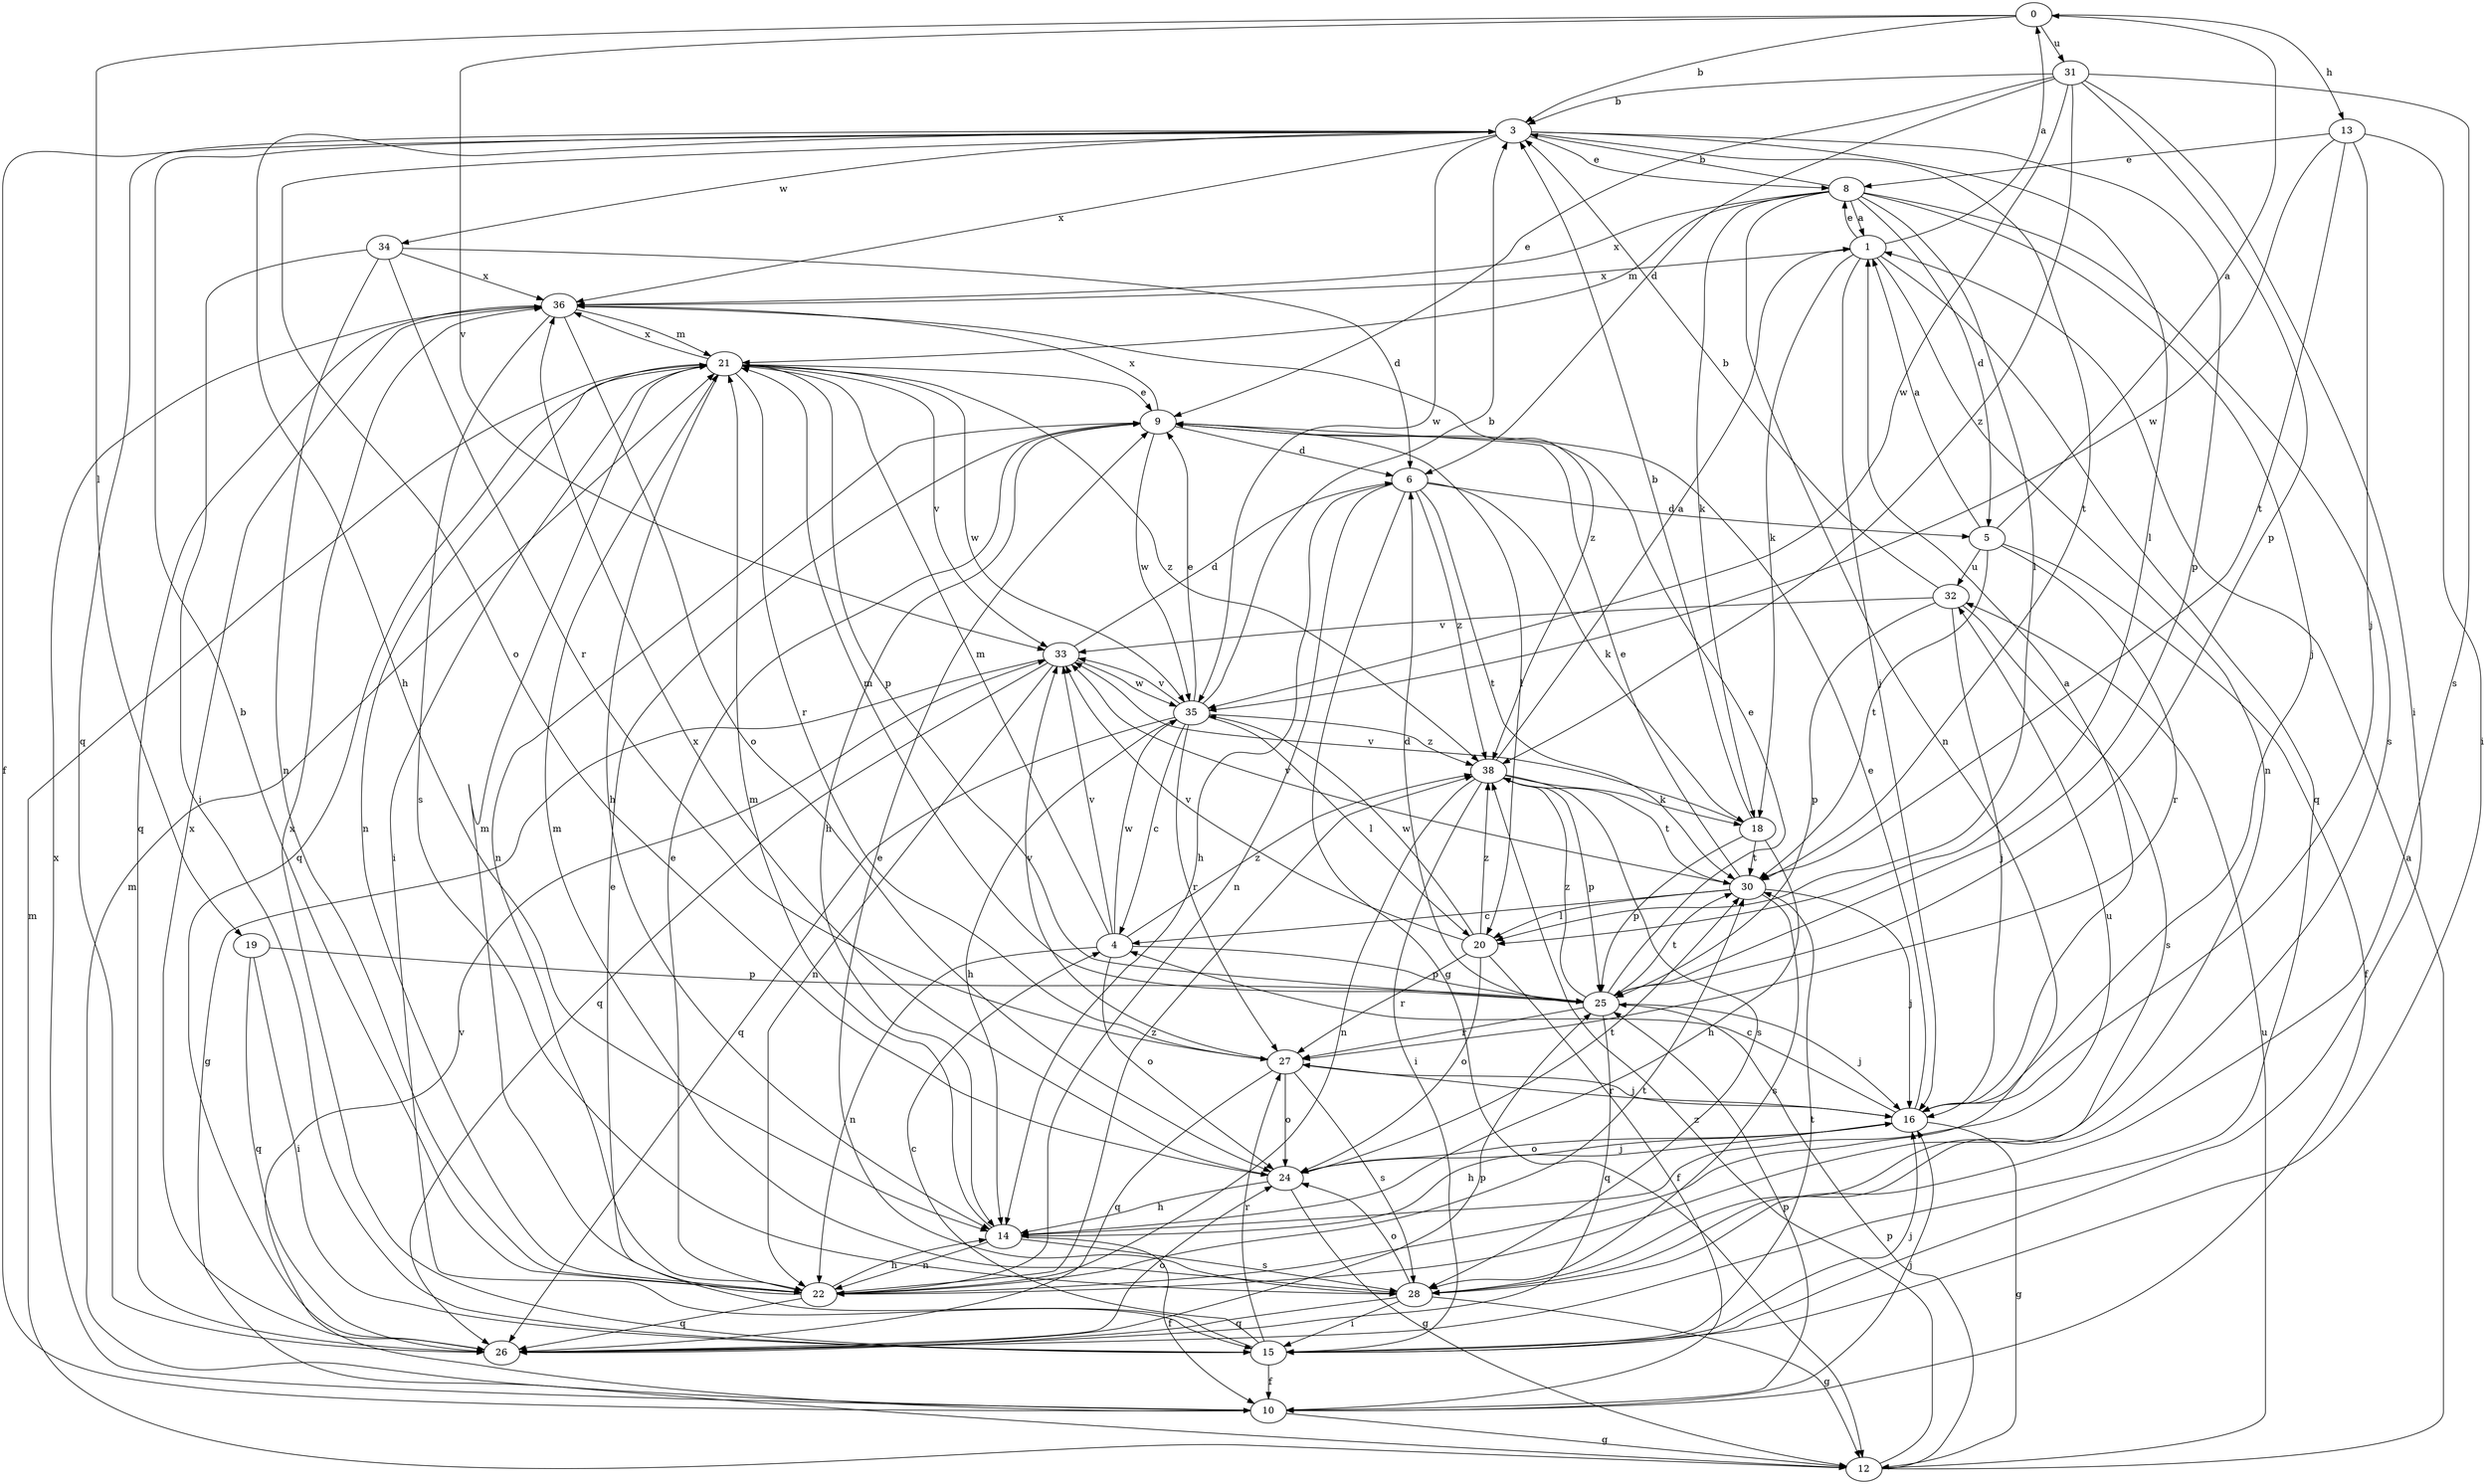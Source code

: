 strict digraph  {
0;
1;
3;
4;
5;
6;
8;
9;
10;
12;
13;
14;
15;
16;
18;
19;
20;
21;
22;
24;
25;
26;
27;
28;
30;
31;
32;
33;
34;
35;
36;
38;
0 -> 3  [label=b];
0 -> 13  [label=h];
0 -> 19  [label=l];
0 -> 31  [label=u];
0 -> 33  [label=v];
1 -> 0  [label=a];
1 -> 8  [label=e];
1 -> 16  [label=j];
1 -> 18  [label=k];
1 -> 22  [label=n];
1 -> 26  [label=q];
1 -> 36  [label=x];
3 -> 8  [label=e];
3 -> 10  [label=f];
3 -> 14  [label=h];
3 -> 20  [label=l];
3 -> 24  [label=o];
3 -> 25  [label=p];
3 -> 26  [label=q];
3 -> 30  [label=t];
3 -> 34  [label=w];
3 -> 35  [label=w];
3 -> 36  [label=x];
4 -> 21  [label=m];
4 -> 22  [label=n];
4 -> 24  [label=o];
4 -> 25  [label=p];
4 -> 33  [label=v];
4 -> 35  [label=w];
4 -> 38  [label=z];
5 -> 0  [label=a];
5 -> 1  [label=a];
5 -> 10  [label=f];
5 -> 27  [label=r];
5 -> 30  [label=t];
5 -> 32  [label=u];
6 -> 5  [label=d];
6 -> 12  [label=g];
6 -> 14  [label=h];
6 -> 18  [label=k];
6 -> 22  [label=n];
6 -> 30  [label=t];
6 -> 38  [label=z];
8 -> 1  [label=a];
8 -> 3  [label=b];
8 -> 5  [label=d];
8 -> 16  [label=j];
8 -> 18  [label=k];
8 -> 20  [label=l];
8 -> 21  [label=m];
8 -> 22  [label=n];
8 -> 28  [label=s];
8 -> 36  [label=x];
9 -> 6  [label=d];
9 -> 14  [label=h];
9 -> 20  [label=l];
9 -> 22  [label=n];
9 -> 35  [label=w];
9 -> 36  [label=x];
10 -> 12  [label=g];
10 -> 16  [label=j];
10 -> 21  [label=m];
10 -> 25  [label=p];
10 -> 33  [label=v];
10 -> 36  [label=x];
12 -> 1  [label=a];
12 -> 21  [label=m];
12 -> 25  [label=p];
12 -> 32  [label=u];
12 -> 38  [label=z];
13 -> 8  [label=e];
13 -> 15  [label=i];
13 -> 16  [label=j];
13 -> 30  [label=t];
13 -> 35  [label=w];
14 -> 10  [label=f];
14 -> 21  [label=m];
14 -> 22  [label=n];
14 -> 28  [label=s];
14 -> 32  [label=u];
15 -> 4  [label=c];
15 -> 9  [label=e];
15 -> 10  [label=f];
15 -> 16  [label=j];
15 -> 27  [label=r];
15 -> 30  [label=t];
15 -> 36  [label=x];
16 -> 1  [label=a];
16 -> 4  [label=c];
16 -> 9  [label=e];
16 -> 12  [label=g];
16 -> 14  [label=h];
16 -> 24  [label=o];
16 -> 27  [label=r];
18 -> 3  [label=b];
18 -> 14  [label=h];
18 -> 25  [label=p];
18 -> 30  [label=t];
18 -> 33  [label=v];
19 -> 15  [label=i];
19 -> 25  [label=p];
19 -> 26  [label=q];
20 -> 10  [label=f];
20 -> 24  [label=o];
20 -> 27  [label=r];
20 -> 33  [label=v];
20 -> 35  [label=w];
20 -> 38  [label=z];
21 -> 9  [label=e];
21 -> 14  [label=h];
21 -> 15  [label=i];
21 -> 22  [label=n];
21 -> 25  [label=p];
21 -> 26  [label=q];
21 -> 27  [label=r];
21 -> 33  [label=v];
21 -> 35  [label=w];
21 -> 36  [label=x];
21 -> 38  [label=z];
22 -> 3  [label=b];
22 -> 9  [label=e];
22 -> 14  [label=h];
22 -> 21  [label=m];
22 -> 26  [label=q];
22 -> 30  [label=t];
22 -> 38  [label=z];
24 -> 12  [label=g];
24 -> 14  [label=h];
24 -> 16  [label=j];
24 -> 30  [label=t];
24 -> 36  [label=x];
25 -> 6  [label=d];
25 -> 9  [label=e];
25 -> 16  [label=j];
25 -> 21  [label=m];
25 -> 26  [label=q];
25 -> 27  [label=r];
25 -> 30  [label=t];
25 -> 38  [label=z];
26 -> 24  [label=o];
26 -> 25  [label=p];
26 -> 36  [label=x];
27 -> 16  [label=j];
27 -> 24  [label=o];
27 -> 26  [label=q];
27 -> 28  [label=s];
27 -> 33  [label=v];
28 -> 9  [label=e];
28 -> 12  [label=g];
28 -> 15  [label=i];
28 -> 21  [label=m];
28 -> 24  [label=o];
28 -> 26  [label=q];
30 -> 4  [label=c];
30 -> 9  [label=e];
30 -> 16  [label=j];
30 -> 20  [label=l];
30 -> 28  [label=s];
30 -> 33  [label=v];
31 -> 3  [label=b];
31 -> 6  [label=d];
31 -> 9  [label=e];
31 -> 15  [label=i];
31 -> 25  [label=p];
31 -> 28  [label=s];
31 -> 35  [label=w];
31 -> 38  [label=z];
32 -> 3  [label=b];
32 -> 16  [label=j];
32 -> 25  [label=p];
32 -> 28  [label=s];
32 -> 33  [label=v];
33 -> 6  [label=d];
33 -> 12  [label=g];
33 -> 22  [label=n];
33 -> 26  [label=q];
33 -> 35  [label=w];
34 -> 6  [label=d];
34 -> 15  [label=i];
34 -> 22  [label=n];
34 -> 27  [label=r];
34 -> 36  [label=x];
35 -> 3  [label=b];
35 -> 4  [label=c];
35 -> 9  [label=e];
35 -> 14  [label=h];
35 -> 20  [label=l];
35 -> 26  [label=q];
35 -> 27  [label=r];
35 -> 33  [label=v];
35 -> 38  [label=z];
36 -> 21  [label=m];
36 -> 24  [label=o];
36 -> 26  [label=q];
36 -> 28  [label=s];
36 -> 38  [label=z];
38 -> 1  [label=a];
38 -> 15  [label=i];
38 -> 18  [label=k];
38 -> 22  [label=n];
38 -> 25  [label=p];
38 -> 28  [label=s];
38 -> 30  [label=t];
}

